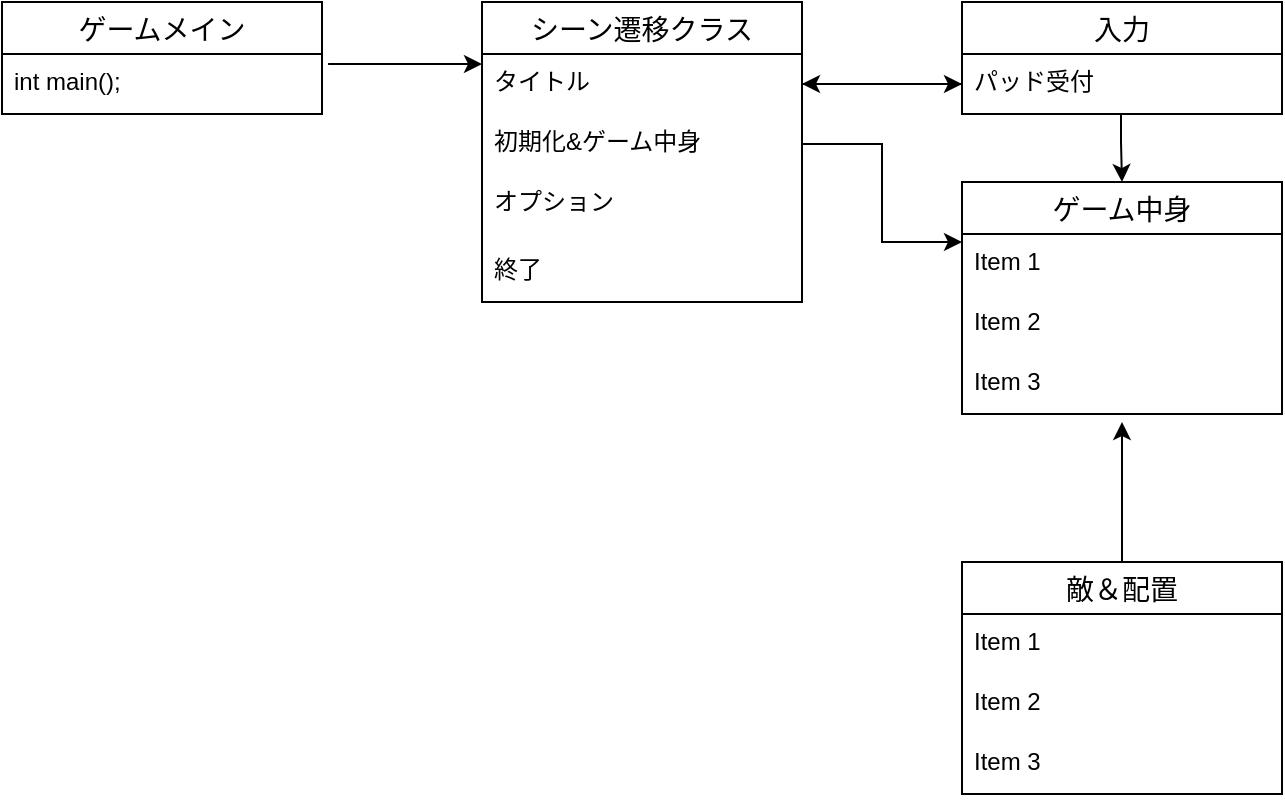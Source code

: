 <mxfile version="13.4.9" type="github">
  <diagram id="C5RBs43oDa-KdzZeNtuy" name="Page-1">
    <mxGraphModel dx="1360" dy="802" grid="1" gridSize="10" guides="1" tooltips="1" connect="1" arrows="1" fold="1" page="1" pageScale="1" pageWidth="827" pageHeight="1169" math="0" shadow="0">
      <root>
        <mxCell id="WIyWlLk6GJQsqaUBKTNV-0" />
        <mxCell id="WIyWlLk6GJQsqaUBKTNV-1" parent="WIyWlLk6GJQsqaUBKTNV-0" />
        <mxCell id="iglZA_7hN7TNFhxwbeAl-21" style="edgeStyle=orthogonalEdgeStyle;rounded=0;orthogonalLoop=1;jettySize=auto;html=1;exitX=1.019;exitY=0.167;exitDx=0;exitDy=0;exitPerimeter=0;" edge="1" parent="WIyWlLk6GJQsqaUBKTNV-1" source="iglZA_7hN7TNFhxwbeAl-14">
          <mxGeometry relative="1" as="geometry">
            <mxPoint x="280" y="81" as="targetPoint" />
          </mxGeometry>
        </mxCell>
        <mxCell id="iglZA_7hN7TNFhxwbeAl-13" value="ゲームメイン" style="swimlane;fontStyle=0;childLayout=stackLayout;horizontal=1;startSize=26;horizontalStack=0;resizeParent=1;resizeParentMax=0;resizeLast=0;collapsible=1;marginBottom=0;align=center;fontSize=14;" vertex="1" parent="WIyWlLk6GJQsqaUBKTNV-1">
          <mxGeometry x="40" y="50" width="160" height="56" as="geometry" />
        </mxCell>
        <mxCell id="iglZA_7hN7TNFhxwbeAl-14" value="int main();" style="text;strokeColor=none;fillColor=none;spacingLeft=4;spacingRight=4;overflow=hidden;rotatable=0;points=[[0,0.5],[1,0.5]];portConstraint=eastwest;fontSize=12;" vertex="1" parent="iglZA_7hN7TNFhxwbeAl-13">
          <mxGeometry y="26" width="160" height="30" as="geometry" />
        </mxCell>
        <mxCell id="iglZA_7hN7TNFhxwbeAl-22" value="シーン遷移クラス" style="swimlane;fontStyle=0;childLayout=stackLayout;horizontal=1;startSize=26;horizontalStack=0;resizeParent=1;resizeParentMax=0;resizeLast=0;collapsible=1;marginBottom=0;align=center;fontSize=14;" vertex="1" parent="WIyWlLk6GJQsqaUBKTNV-1">
          <mxGeometry x="280" y="50" width="160" height="150" as="geometry" />
        </mxCell>
        <mxCell id="iglZA_7hN7TNFhxwbeAl-41" value="タイトル" style="text;strokeColor=none;fillColor=none;spacingLeft=4;spacingRight=4;overflow=hidden;rotatable=0;points=[[0,0.5],[1,0.5]];portConstraint=eastwest;fontSize=12;" vertex="1" parent="iglZA_7hN7TNFhxwbeAl-22">
          <mxGeometry y="26" width="160" height="30" as="geometry" />
        </mxCell>
        <mxCell id="iglZA_7hN7TNFhxwbeAl-23" value="初期化&amp;ゲーム中身&#xa;" style="text;strokeColor=none;fillColor=none;spacingLeft=4;spacingRight=4;overflow=hidden;rotatable=0;points=[[0,0.5],[1,0.5]];portConstraint=eastwest;fontSize=12;" vertex="1" parent="iglZA_7hN7TNFhxwbeAl-22">
          <mxGeometry y="56" width="160" height="30" as="geometry" />
        </mxCell>
        <mxCell id="iglZA_7hN7TNFhxwbeAl-24" value="オプション" style="text;strokeColor=none;fillColor=none;spacingLeft=4;spacingRight=4;overflow=hidden;rotatable=0;points=[[0,0.5],[1,0.5]];portConstraint=eastwest;fontSize=12;" vertex="1" parent="iglZA_7hN7TNFhxwbeAl-22">
          <mxGeometry y="86" width="160" height="34" as="geometry" />
        </mxCell>
        <mxCell id="iglZA_7hN7TNFhxwbeAl-25" value="終了" style="text;strokeColor=none;fillColor=none;spacingLeft=4;spacingRight=4;overflow=hidden;rotatable=0;points=[[0,0.5],[1,0.5]];portConstraint=eastwest;fontSize=12;" vertex="1" parent="iglZA_7hN7TNFhxwbeAl-22">
          <mxGeometry y="120" width="160" height="30" as="geometry" />
        </mxCell>
        <mxCell id="iglZA_7hN7TNFhxwbeAl-42" style="edgeStyle=orthogonalEdgeStyle;rounded=0;orthogonalLoop=1;jettySize=auto;html=1;exitX=1;exitY=0.5;exitDx=0;exitDy=0;" edge="1" parent="WIyWlLk6GJQsqaUBKTNV-1" source="iglZA_7hN7TNFhxwbeAl-41">
          <mxGeometry relative="1" as="geometry">
            <mxPoint x="520" y="91" as="targetPoint" />
          </mxGeometry>
        </mxCell>
        <mxCell id="iglZA_7hN7TNFhxwbeAl-43" value="入力" style="swimlane;fontStyle=0;childLayout=stackLayout;horizontal=1;startSize=26;horizontalStack=0;resizeParent=1;resizeParentMax=0;resizeLast=0;collapsible=1;marginBottom=0;align=center;fontSize=14;" vertex="1" parent="WIyWlLk6GJQsqaUBKTNV-1">
          <mxGeometry x="520" y="50" width="160" height="56" as="geometry" />
        </mxCell>
        <mxCell id="iglZA_7hN7TNFhxwbeAl-45" value="パッド受付" style="text;strokeColor=none;fillColor=none;spacingLeft=4;spacingRight=4;overflow=hidden;rotatable=0;points=[[0,0.5],[1,0.5]];portConstraint=eastwest;fontSize=12;" vertex="1" parent="iglZA_7hN7TNFhxwbeAl-43">
          <mxGeometry y="26" width="160" height="30" as="geometry" />
        </mxCell>
        <mxCell id="iglZA_7hN7TNFhxwbeAl-47" style="edgeStyle=orthogonalEdgeStyle;rounded=0;orthogonalLoop=1;jettySize=auto;html=1;exitX=0;exitY=0.5;exitDx=0;exitDy=0;entryX=1;entryY=0.5;entryDx=0;entryDy=0;" edge="1" parent="WIyWlLk6GJQsqaUBKTNV-1" source="iglZA_7hN7TNFhxwbeAl-45" target="iglZA_7hN7TNFhxwbeAl-41">
          <mxGeometry relative="1" as="geometry" />
        </mxCell>
        <mxCell id="iglZA_7hN7TNFhxwbeAl-48" style="edgeStyle=orthogonalEdgeStyle;rounded=0;orthogonalLoop=1;jettySize=auto;html=1;" edge="1" parent="WIyWlLk6GJQsqaUBKTNV-1">
          <mxGeometry relative="1" as="geometry">
            <mxPoint x="600" y="140" as="targetPoint" />
            <mxPoint x="599.5" y="106" as="sourcePoint" />
            <Array as="points">
              <mxPoint x="600" y="120" />
              <mxPoint x="600" y="120" />
            </Array>
          </mxGeometry>
        </mxCell>
        <mxCell id="iglZA_7hN7TNFhxwbeAl-53" style="edgeStyle=orthogonalEdgeStyle;rounded=0;orthogonalLoop=1;jettySize=auto;html=1;exitX=1;exitY=0.5;exitDx=0;exitDy=0;" edge="1" parent="WIyWlLk6GJQsqaUBKTNV-1" source="iglZA_7hN7TNFhxwbeAl-23">
          <mxGeometry relative="1" as="geometry">
            <mxPoint x="520" y="170" as="targetPoint" />
            <Array as="points">
              <mxPoint x="480" y="121" />
              <mxPoint x="480" y="170" />
            </Array>
          </mxGeometry>
        </mxCell>
        <mxCell id="iglZA_7hN7TNFhxwbeAl-59" style="edgeStyle=orthogonalEdgeStyle;rounded=0;orthogonalLoop=1;jettySize=auto;html=1;" edge="1" parent="WIyWlLk6GJQsqaUBKTNV-1" source="iglZA_7hN7TNFhxwbeAl-49">
          <mxGeometry relative="1" as="geometry">
            <mxPoint x="600" y="260" as="targetPoint" />
          </mxGeometry>
        </mxCell>
        <mxCell id="iglZA_7hN7TNFhxwbeAl-49" value="敵＆配置" style="swimlane;fontStyle=0;childLayout=stackLayout;horizontal=1;startSize=26;horizontalStack=0;resizeParent=1;resizeParentMax=0;resizeLast=0;collapsible=1;marginBottom=0;align=center;fontSize=14;" vertex="1" parent="WIyWlLk6GJQsqaUBKTNV-1">
          <mxGeometry x="520" y="330" width="160" height="116" as="geometry" />
        </mxCell>
        <mxCell id="iglZA_7hN7TNFhxwbeAl-50" value="Item 1" style="text;strokeColor=none;fillColor=none;spacingLeft=4;spacingRight=4;overflow=hidden;rotatable=0;points=[[0,0.5],[1,0.5]];portConstraint=eastwest;fontSize=12;" vertex="1" parent="iglZA_7hN7TNFhxwbeAl-49">
          <mxGeometry y="26" width="160" height="30" as="geometry" />
        </mxCell>
        <mxCell id="iglZA_7hN7TNFhxwbeAl-51" value="Item 2" style="text;strokeColor=none;fillColor=none;spacingLeft=4;spacingRight=4;overflow=hidden;rotatable=0;points=[[0,0.5],[1,0.5]];portConstraint=eastwest;fontSize=12;" vertex="1" parent="iglZA_7hN7TNFhxwbeAl-49">
          <mxGeometry y="56" width="160" height="30" as="geometry" />
        </mxCell>
        <mxCell id="iglZA_7hN7TNFhxwbeAl-52" value="Item 3" style="text;strokeColor=none;fillColor=none;spacingLeft=4;spacingRight=4;overflow=hidden;rotatable=0;points=[[0,0.5],[1,0.5]];portConstraint=eastwest;fontSize=12;" vertex="1" parent="iglZA_7hN7TNFhxwbeAl-49">
          <mxGeometry y="86" width="160" height="30" as="geometry" />
        </mxCell>
        <mxCell id="iglZA_7hN7TNFhxwbeAl-55" value="ゲーム中身" style="swimlane;fontStyle=0;childLayout=stackLayout;horizontal=1;startSize=26;horizontalStack=0;resizeParent=1;resizeParentMax=0;resizeLast=0;collapsible=1;marginBottom=0;align=center;fontSize=14;" vertex="1" parent="WIyWlLk6GJQsqaUBKTNV-1">
          <mxGeometry x="520" y="140" width="160" height="116" as="geometry" />
        </mxCell>
        <mxCell id="iglZA_7hN7TNFhxwbeAl-56" value="Item 1" style="text;strokeColor=none;fillColor=none;spacingLeft=4;spacingRight=4;overflow=hidden;rotatable=0;points=[[0,0.5],[1,0.5]];portConstraint=eastwest;fontSize=12;" vertex="1" parent="iglZA_7hN7TNFhxwbeAl-55">
          <mxGeometry y="26" width="160" height="30" as="geometry" />
        </mxCell>
        <mxCell id="iglZA_7hN7TNFhxwbeAl-57" value="Item 2" style="text;strokeColor=none;fillColor=none;spacingLeft=4;spacingRight=4;overflow=hidden;rotatable=0;points=[[0,0.5],[1,0.5]];portConstraint=eastwest;fontSize=12;" vertex="1" parent="iglZA_7hN7TNFhxwbeAl-55">
          <mxGeometry y="56" width="160" height="30" as="geometry" />
        </mxCell>
        <mxCell id="iglZA_7hN7TNFhxwbeAl-58" value="Item 3" style="text;strokeColor=none;fillColor=none;spacingLeft=4;spacingRight=4;overflow=hidden;rotatable=0;points=[[0,0.5],[1,0.5]];portConstraint=eastwest;fontSize=12;" vertex="1" parent="iglZA_7hN7TNFhxwbeAl-55">
          <mxGeometry y="86" width="160" height="30" as="geometry" />
        </mxCell>
      </root>
    </mxGraphModel>
  </diagram>
</mxfile>
